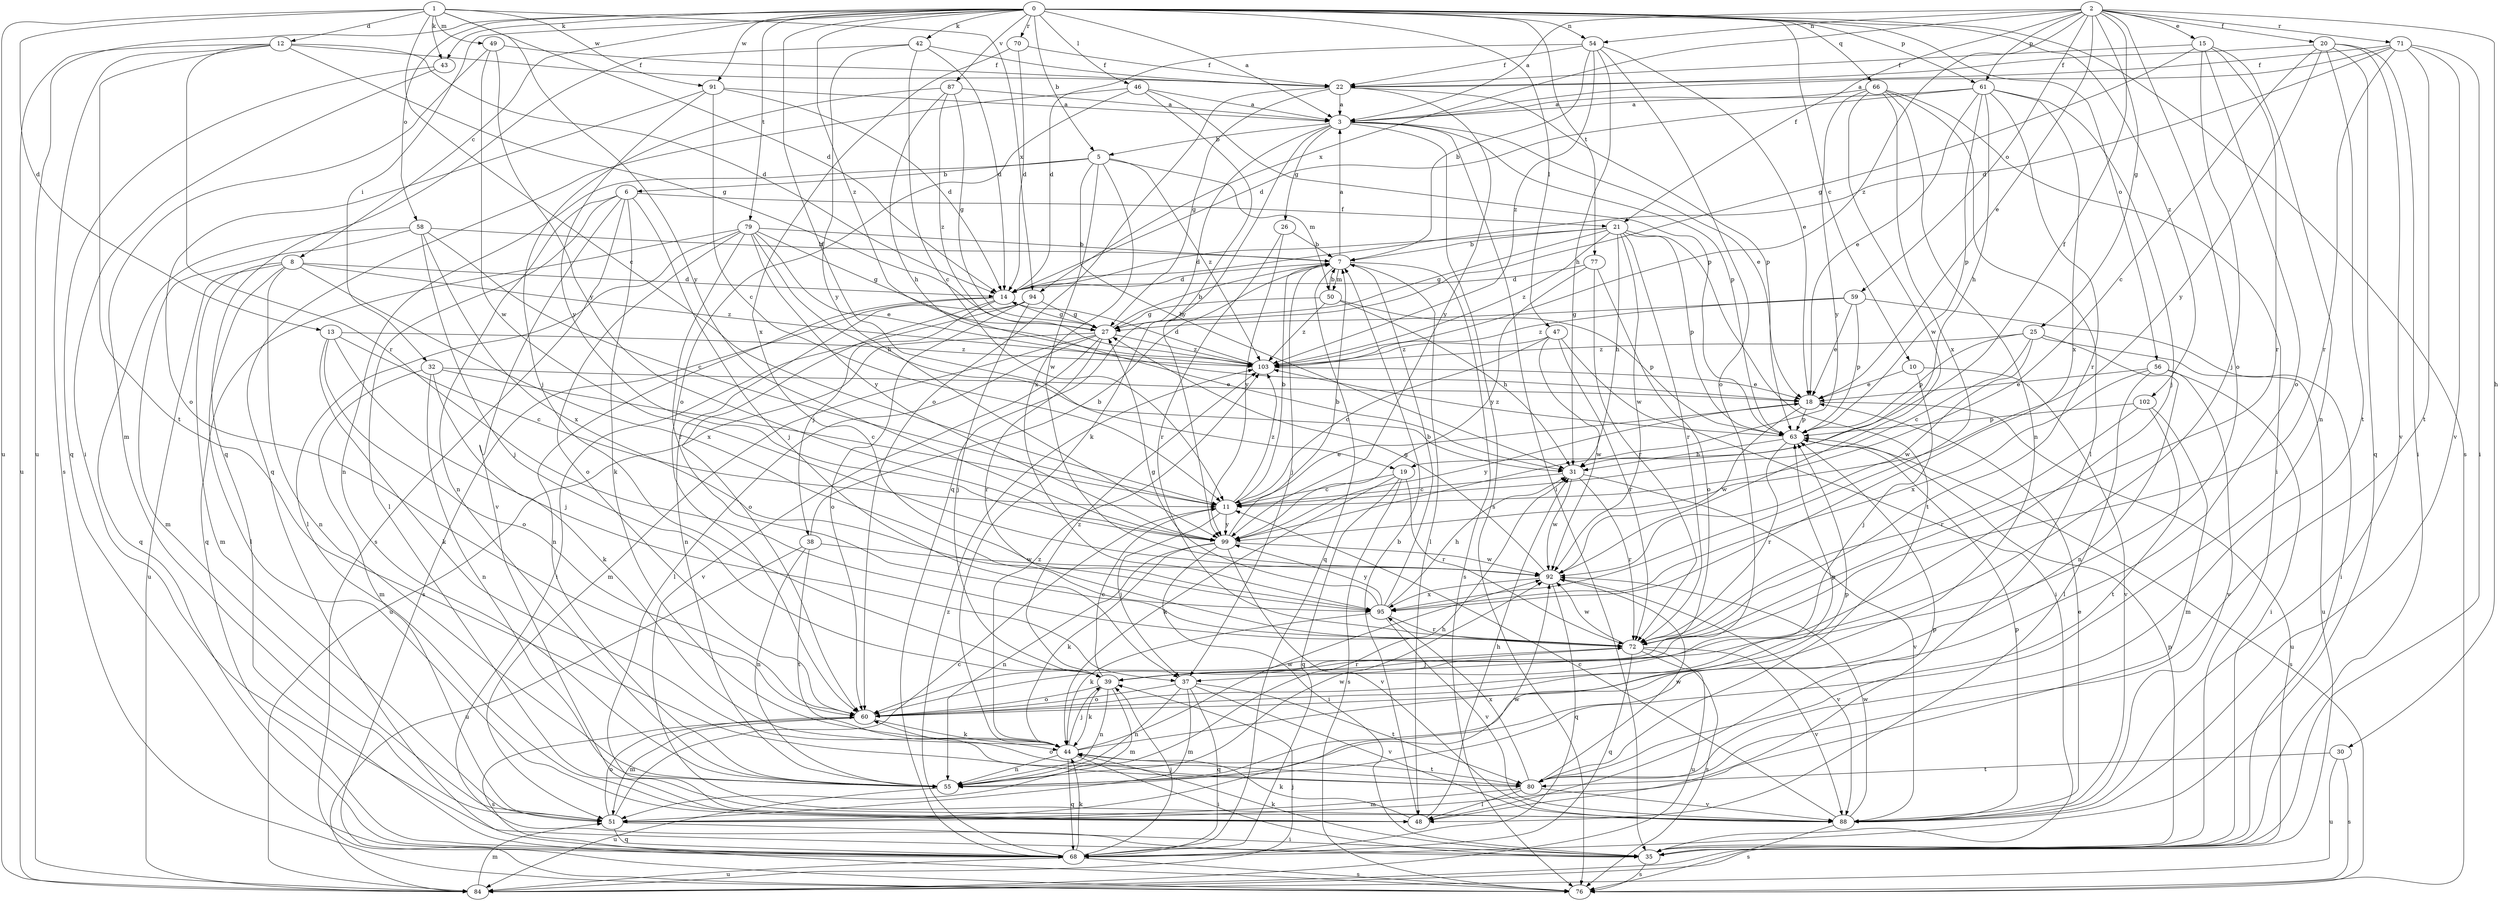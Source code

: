 strict digraph  {
0;
1;
2;
3;
5;
6;
7;
8;
10;
11;
12;
13;
14;
15;
18;
19;
20;
21;
22;
25;
26;
27;
30;
31;
32;
35;
37;
38;
39;
42;
43;
44;
46;
47;
48;
49;
50;
51;
54;
55;
56;
58;
59;
60;
61;
63;
66;
68;
70;
71;
72;
76;
77;
79;
80;
84;
87;
88;
91;
92;
94;
95;
99;
102;
103;
0 -> 3  [label=a];
0 -> 5  [label=b];
0 -> 8  [label=c];
0 -> 10  [label=c];
0 -> 19  [label=f];
0 -> 32  [label=i];
0 -> 42  [label=k];
0 -> 43  [label=k];
0 -> 46  [label=l];
0 -> 47  [label=l];
0 -> 54  [label=n];
0 -> 56  [label=o];
0 -> 58  [label=o];
0 -> 61  [label=p];
0 -> 66  [label=q];
0 -> 70  [label=r];
0 -> 76  [label=s];
0 -> 77  [label=t];
0 -> 79  [label=t];
0 -> 84  [label=u];
0 -> 87  [label=v];
0 -> 91  [label=w];
0 -> 102  [label=z];
0 -> 103  [label=z];
1 -> 11  [label=c];
1 -> 12  [label=d];
1 -> 13  [label=d];
1 -> 14  [label=d];
1 -> 43  [label=k];
1 -> 49  [label=m];
1 -> 84  [label=u];
1 -> 91  [label=w];
1 -> 94  [label=x];
1 -> 99  [label=y];
2 -> 3  [label=a];
2 -> 15  [label=e];
2 -> 18  [label=e];
2 -> 19  [label=f];
2 -> 20  [label=f];
2 -> 21  [label=f];
2 -> 25  [label=g];
2 -> 30  [label=h];
2 -> 54  [label=n];
2 -> 59  [label=o];
2 -> 60  [label=o];
2 -> 61  [label=p];
2 -> 71  [label=r];
2 -> 94  [label=x];
2 -> 103  [label=z];
3 -> 5  [label=b];
3 -> 18  [label=e];
3 -> 26  [label=g];
3 -> 35  [label=i];
3 -> 44  [label=k];
3 -> 63  [label=p];
3 -> 68  [label=q];
3 -> 76  [label=s];
5 -> 6  [label=b];
5 -> 31  [label=h];
5 -> 50  [label=m];
5 -> 55  [label=n];
5 -> 92  [label=w];
5 -> 95  [label=x];
5 -> 103  [label=z];
6 -> 21  [label=f];
6 -> 37  [label=j];
6 -> 44  [label=k];
6 -> 48  [label=l];
6 -> 55  [label=n];
6 -> 76  [label=s];
6 -> 88  [label=v];
7 -> 3  [label=a];
7 -> 14  [label=d];
7 -> 37  [label=j];
7 -> 48  [label=l];
7 -> 50  [label=m];
7 -> 68  [label=q];
7 -> 76  [label=s];
8 -> 14  [label=d];
8 -> 48  [label=l];
8 -> 51  [label=m];
8 -> 55  [label=n];
8 -> 84  [label=u];
8 -> 95  [label=x];
8 -> 103  [label=z];
10 -> 18  [label=e];
10 -> 37  [label=j];
10 -> 88  [label=v];
11 -> 7  [label=b];
11 -> 18  [label=e];
11 -> 37  [label=j];
11 -> 99  [label=y];
11 -> 103  [label=z];
12 -> 14  [label=d];
12 -> 22  [label=f];
12 -> 27  [label=g];
12 -> 72  [label=r];
12 -> 76  [label=s];
12 -> 80  [label=t];
12 -> 84  [label=u];
13 -> 11  [label=c];
13 -> 37  [label=j];
13 -> 44  [label=k];
13 -> 60  [label=o];
13 -> 103  [label=z];
14 -> 27  [label=g];
14 -> 38  [label=j];
14 -> 55  [label=n];
14 -> 60  [label=o];
14 -> 76  [label=s];
15 -> 22  [label=f];
15 -> 27  [label=g];
15 -> 39  [label=j];
15 -> 55  [label=n];
15 -> 60  [label=o];
15 -> 72  [label=r];
18 -> 63  [label=p];
18 -> 84  [label=u];
18 -> 92  [label=w];
18 -> 99  [label=y];
19 -> 11  [label=c];
19 -> 44  [label=k];
19 -> 68  [label=q];
19 -> 72  [label=r];
19 -> 76  [label=s];
20 -> 11  [label=c];
20 -> 22  [label=f];
20 -> 35  [label=i];
20 -> 68  [label=q];
20 -> 80  [label=t];
20 -> 88  [label=v];
20 -> 99  [label=y];
21 -> 7  [label=b];
21 -> 14  [label=d];
21 -> 27  [label=g];
21 -> 31  [label=h];
21 -> 63  [label=p];
21 -> 72  [label=r];
21 -> 80  [label=t];
21 -> 92  [label=w];
21 -> 103  [label=z];
22 -> 3  [label=a];
22 -> 27  [label=g];
22 -> 60  [label=o];
22 -> 63  [label=p];
22 -> 99  [label=y];
25 -> 11  [label=c];
25 -> 55  [label=n];
25 -> 63  [label=p];
25 -> 84  [label=u];
25 -> 92  [label=w];
25 -> 103  [label=z];
26 -> 7  [label=b];
26 -> 72  [label=r];
26 -> 99  [label=y];
27 -> 7  [label=b];
27 -> 48  [label=l];
27 -> 51  [label=m];
27 -> 72  [label=r];
27 -> 84  [label=u];
27 -> 88  [label=v];
27 -> 103  [label=z];
30 -> 76  [label=s];
30 -> 80  [label=t];
30 -> 84  [label=u];
31 -> 11  [label=c];
31 -> 72  [label=r];
31 -> 88  [label=v];
31 -> 92  [label=w];
32 -> 11  [label=c];
32 -> 18  [label=e];
32 -> 44  [label=k];
32 -> 51  [label=m];
32 -> 55  [label=n];
35 -> 44  [label=k];
35 -> 63  [label=p];
35 -> 76  [label=s];
37 -> 51  [label=m];
37 -> 55  [label=n];
37 -> 60  [label=o];
37 -> 68  [label=q];
37 -> 80  [label=t];
37 -> 88  [label=v];
38 -> 7  [label=b];
38 -> 55  [label=n];
38 -> 80  [label=t];
38 -> 84  [label=u];
38 -> 92  [label=w];
39 -> 11  [label=c];
39 -> 44  [label=k];
39 -> 51  [label=m];
39 -> 55  [label=n];
39 -> 60  [label=o];
39 -> 72  [label=r];
39 -> 103  [label=z];
42 -> 11  [label=c];
42 -> 14  [label=d];
42 -> 22  [label=f];
42 -> 68  [label=q];
42 -> 99  [label=y];
43 -> 35  [label=i];
43 -> 68  [label=q];
44 -> 35  [label=i];
44 -> 39  [label=j];
44 -> 55  [label=n];
44 -> 63  [label=p];
44 -> 68  [label=q];
44 -> 80  [label=t];
44 -> 92  [label=w];
44 -> 103  [label=z];
46 -> 3  [label=a];
46 -> 60  [label=o];
46 -> 63  [label=p];
46 -> 68  [label=q];
46 -> 99  [label=y];
47 -> 11  [label=c];
47 -> 35  [label=i];
47 -> 72  [label=r];
47 -> 92  [label=w];
47 -> 103  [label=z];
48 -> 7  [label=b];
48 -> 31  [label=h];
48 -> 44  [label=k];
48 -> 63  [label=p];
49 -> 22  [label=f];
49 -> 51  [label=m];
49 -> 92  [label=w];
49 -> 99  [label=y];
50 -> 7  [label=b];
50 -> 27  [label=g];
50 -> 31  [label=h];
50 -> 63  [label=p];
50 -> 103  [label=z];
51 -> 11  [label=c];
51 -> 35  [label=i];
51 -> 60  [label=o];
51 -> 68  [label=q];
51 -> 92  [label=w];
54 -> 7  [label=b];
54 -> 14  [label=d];
54 -> 18  [label=e];
54 -> 22  [label=f];
54 -> 31  [label=h];
54 -> 60  [label=o];
54 -> 103  [label=z];
55 -> 31  [label=h];
55 -> 84  [label=u];
55 -> 92  [label=w];
56 -> 18  [label=e];
56 -> 35  [label=i];
56 -> 48  [label=l];
56 -> 88  [label=v];
56 -> 95  [label=x];
58 -> 7  [label=b];
58 -> 11  [label=c];
58 -> 39  [label=j];
58 -> 51  [label=m];
58 -> 68  [label=q];
58 -> 95  [label=x];
59 -> 18  [label=e];
59 -> 27  [label=g];
59 -> 35  [label=i];
59 -> 63  [label=p];
59 -> 103  [label=z];
60 -> 44  [label=k];
60 -> 51  [label=m];
60 -> 63  [label=p];
60 -> 76  [label=s];
61 -> 3  [label=a];
61 -> 14  [label=d];
61 -> 18  [label=e];
61 -> 31  [label=h];
61 -> 39  [label=j];
61 -> 63  [label=p];
61 -> 72  [label=r];
61 -> 95  [label=x];
63 -> 31  [label=h];
63 -> 72  [label=r];
63 -> 76  [label=s];
63 -> 103  [label=z];
66 -> 3  [label=a];
66 -> 35  [label=i];
66 -> 48  [label=l];
66 -> 55  [label=n];
66 -> 92  [label=w];
66 -> 95  [label=x];
66 -> 99  [label=y];
68 -> 39  [label=j];
68 -> 44  [label=k];
68 -> 76  [label=s];
68 -> 84  [label=u];
68 -> 103  [label=z];
70 -> 14  [label=d];
70 -> 22  [label=f];
70 -> 95  [label=x];
71 -> 3  [label=a];
71 -> 14  [label=d];
71 -> 22  [label=f];
71 -> 35  [label=i];
71 -> 72  [label=r];
71 -> 80  [label=t];
71 -> 88  [label=v];
72 -> 39  [label=j];
72 -> 68  [label=q];
72 -> 76  [label=s];
72 -> 84  [label=u];
72 -> 88  [label=v];
72 -> 92  [label=w];
77 -> 14  [label=d];
77 -> 60  [label=o];
77 -> 72  [label=r];
77 -> 99  [label=y];
79 -> 7  [label=b];
79 -> 18  [label=e];
79 -> 27  [label=g];
79 -> 31  [label=h];
79 -> 48  [label=l];
79 -> 60  [label=o];
79 -> 68  [label=q];
79 -> 72  [label=r];
79 -> 99  [label=y];
80 -> 48  [label=l];
80 -> 51  [label=m];
80 -> 60  [label=o];
80 -> 88  [label=v];
80 -> 92  [label=w];
80 -> 95  [label=x];
84 -> 39  [label=j];
84 -> 51  [label=m];
87 -> 3  [label=a];
87 -> 27  [label=g];
87 -> 31  [label=h];
87 -> 39  [label=j];
87 -> 103  [label=z];
88 -> 11  [label=c];
88 -> 18  [label=e];
88 -> 63  [label=p];
88 -> 76  [label=s];
88 -> 92  [label=w];
91 -> 3  [label=a];
91 -> 11  [label=c];
91 -> 14  [label=d];
91 -> 60  [label=o];
91 -> 99  [label=y];
92 -> 27  [label=g];
92 -> 68  [label=q];
92 -> 88  [label=v];
92 -> 95  [label=x];
94 -> 27  [label=g];
94 -> 35  [label=i];
94 -> 39  [label=j];
94 -> 55  [label=n];
94 -> 60  [label=o];
95 -> 7  [label=b];
95 -> 27  [label=g];
95 -> 31  [label=h];
95 -> 44  [label=k];
95 -> 72  [label=r];
95 -> 88  [label=v];
95 -> 99  [label=y];
99 -> 7  [label=b];
99 -> 35  [label=i];
99 -> 44  [label=k];
99 -> 55  [label=n];
99 -> 88  [label=v];
99 -> 92  [label=w];
102 -> 51  [label=m];
102 -> 63  [label=p];
102 -> 72  [label=r];
102 -> 80  [label=t];
103 -> 14  [label=d];
103 -> 18  [label=e];
}
